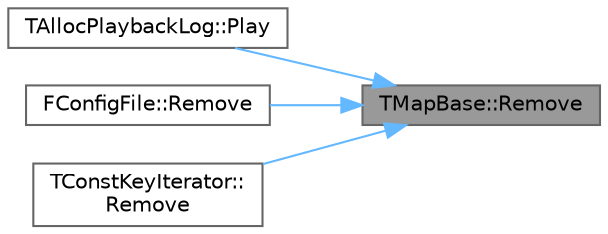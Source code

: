 digraph "TMapBase::Remove"
{
 // INTERACTIVE_SVG=YES
 // LATEX_PDF_SIZE
  bgcolor="transparent";
  edge [fontname=Helvetica,fontsize=10,labelfontname=Helvetica,labelfontsize=10];
  node [fontname=Helvetica,fontsize=10,shape=box,height=0.2,width=0.4];
  rankdir="RL";
  Node1 [id="Node000001",label="TMapBase::Remove",height=0.2,width=0.4,color="gray40", fillcolor="grey60", style="filled", fontcolor="black",tooltip="Remove all value associations for a key."];
  Node1 -> Node2 [id="edge1_Node000001_Node000002",dir="back",color="steelblue1",style="solid",tooltip=" "];
  Node2 [id="Node000002",label="TAllocPlaybackLog::Play",height=0.2,width=0.4,color="grey40", fillcolor="white", style="filled",URL="$d3/d6d/classTAllocPlaybackLog.html#aa3e524dfa152dba6ea78ea1fadc237c6",tooltip=" "];
  Node1 -> Node3 [id="edge2_Node000001_Node000003",dir="back",color="steelblue1",style="solid",tooltip=" "];
  Node3 [id="Node000003",label="FConfigFile::Remove",height=0.2,width=0.4,color="grey40", fillcolor="white", style="filled",URL="$da/d8b/classFConfigFile.html#ab02110312f75d26b5794d769deefa44e",tooltip=" "];
  Node1 -> Node4 [id="edge3_Node000001_Node000004",dir="back",color="steelblue1",style="solid",tooltip=" "];
  Node4 [id="Node000004",label="TConstKeyIterator::\lRemove",height=0.2,width=0.4,color="grey40", fillcolor="white", style="filled",URL="$d2/df5/classTMultiMap.html#accf4680e079ad0e60ca51723a482e8b6",tooltip=" "];
}
